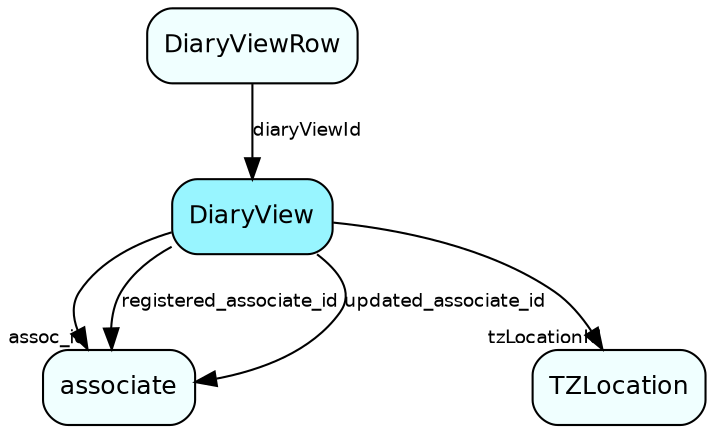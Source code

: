 digraph DiaryView  {
node [shape = box style="rounded, filled" fontname = "Helvetica" fontsize = "12" ]
edge [fontname = "Helvetica" fontsize = "9"]

DiaryView[fillcolor = "cadetblue1"]
associate[fillcolor = "azure1"]
TZLocation[fillcolor = "azure1"]
DiaryViewRow[fillcolor = "azure1"]
DiaryView -> associate [headlabel = "assoc_id"]
DiaryView -> associate [label = "registered_associate_id"]
DiaryView -> associate [label = "updated_associate_id"]
DiaryView -> TZLocation [headlabel = "tzLocationId"]
DiaryViewRow -> DiaryView [label = "diaryViewId"]
}
